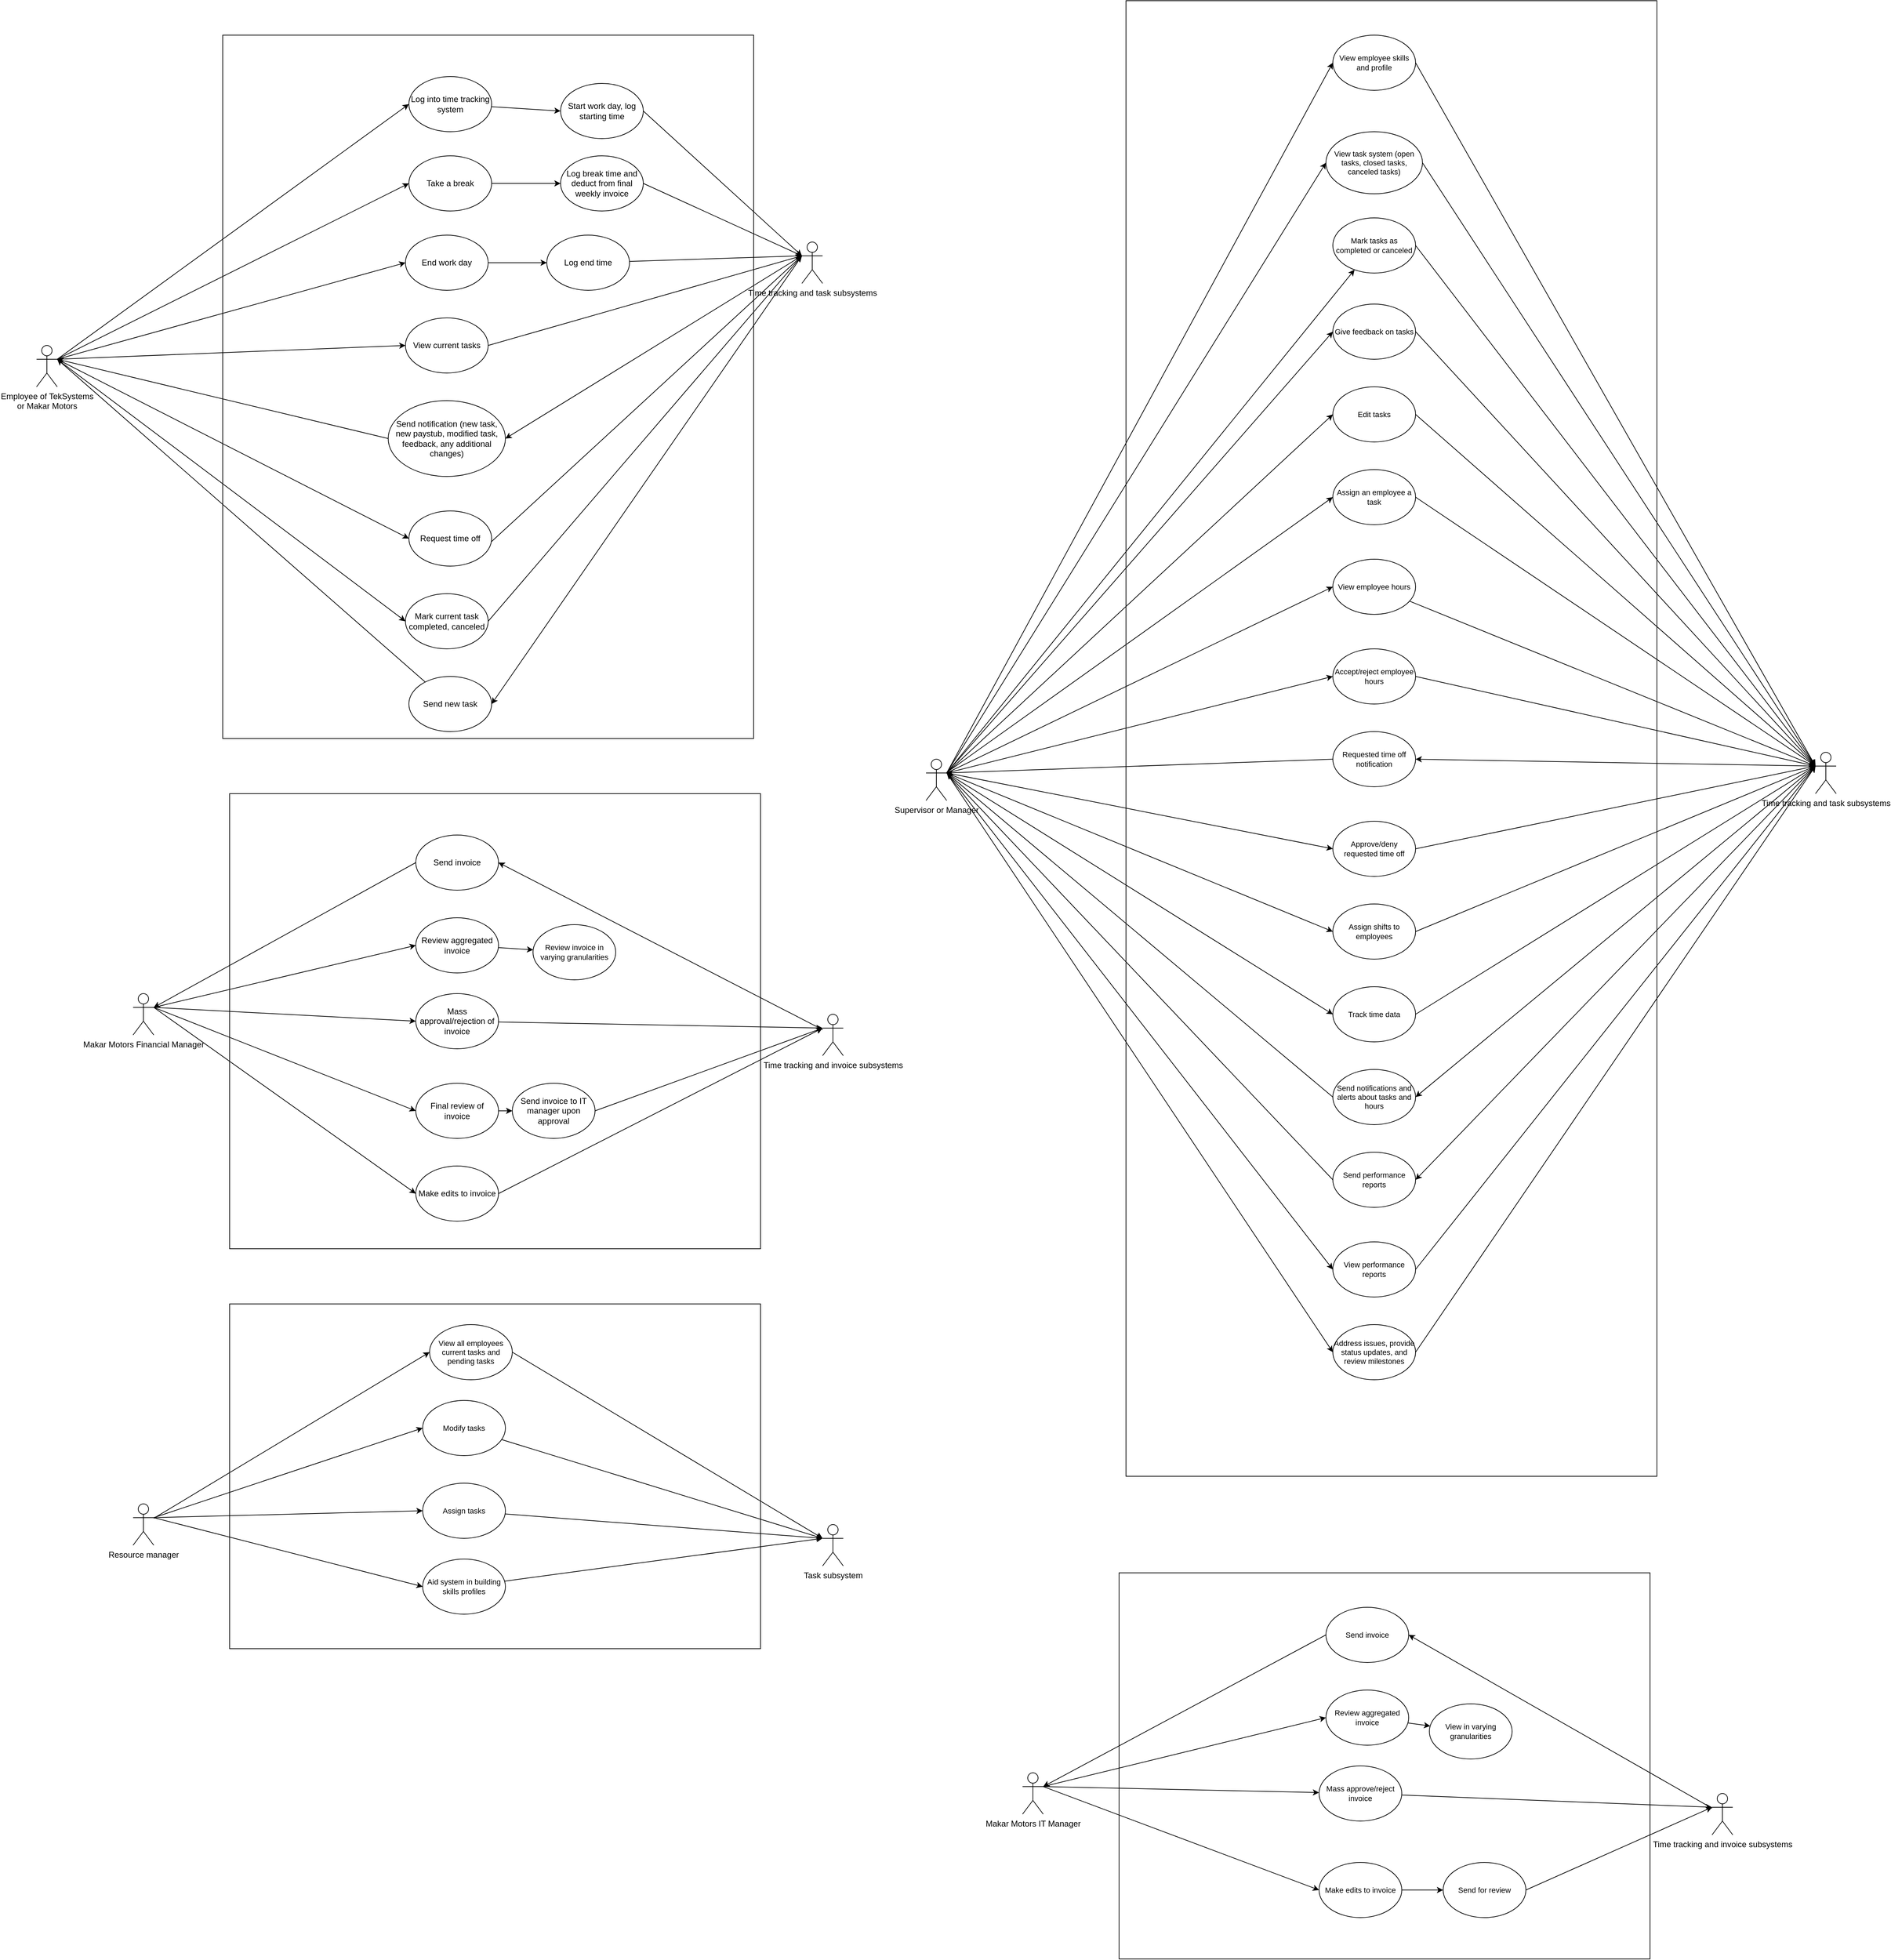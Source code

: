 <mxfile version="21.7.5" type="device">
  <diagram name="Page-1" id="7KC1j4inf83qbPpEGJv1">
    <mxGraphModel dx="2910" dy="1182" grid="1" gridSize="10" guides="1" tooltips="1" connect="1" arrows="1" fold="1" page="1" pageScale="1" pageWidth="850" pageHeight="1100" math="0" shadow="0">
      <root>
        <mxCell id="0" />
        <mxCell id="1" parent="0" />
        <mxCell id="ghmgMcjkGe_6lPEAOB7z-45" value="" style="rounded=0;whiteSpace=wrap;html=1;" parent="1" vertex="1">
          <mxGeometry x="1350" width="770" height="2140" as="geometry" />
        </mxCell>
        <mxCell id="ghmgMcjkGe_6lPEAOB7z-1" value="" style="rounded=0;whiteSpace=wrap;html=1;" parent="1" vertex="1">
          <mxGeometry x="40" y="50" width="770" height="1020" as="geometry" />
        </mxCell>
        <mxCell id="ghmgMcjkGe_6lPEAOB7z-12" style="rounded=0;orthogonalLoop=1;jettySize=auto;html=1;entryX=0;entryY=0.5;entryDx=0;entryDy=0;" parent="1" target="ghmgMcjkGe_6lPEAOB7z-9" edge="1">
          <mxGeometry relative="1" as="geometry">
            <mxPoint x="-200" y="520" as="sourcePoint" />
          </mxGeometry>
        </mxCell>
        <mxCell id="ghmgMcjkGe_6lPEAOB7z-19" style="rounded=0;orthogonalLoop=1;jettySize=auto;html=1;entryX=0;entryY=0.5;entryDx=0;entryDy=0;exitX=1;exitY=0.333;exitDx=0;exitDy=0;exitPerimeter=0;" parent="1" source="ghmgMcjkGe_6lPEAOB7z-2" target="ghmgMcjkGe_6lPEAOB7z-18" edge="1">
          <mxGeometry relative="1" as="geometry" />
        </mxCell>
        <mxCell id="ghmgMcjkGe_6lPEAOB7z-27" style="rounded=0;orthogonalLoop=1;jettySize=auto;html=1;entryX=0;entryY=0.5;entryDx=0;entryDy=0;exitX=1;exitY=0.333;exitDx=0;exitDy=0;exitPerimeter=0;" parent="1" source="ghmgMcjkGe_6lPEAOB7z-2" target="ghmgMcjkGe_6lPEAOB7z-26" edge="1">
          <mxGeometry relative="1" as="geometry" />
        </mxCell>
        <mxCell id="j1xICy_VcYg_8VoHE2_s-1" style="rounded=0;orthogonalLoop=1;jettySize=auto;html=1;entryX=0;entryY=0.5;entryDx=0;entryDy=0;" parent="1" target="ghmgMcjkGe_6lPEAOB7z-94" edge="1">
          <mxGeometry relative="1" as="geometry">
            <mxPoint x="-200" y="520" as="sourcePoint" />
          </mxGeometry>
        </mxCell>
        <mxCell id="j1xICy_VcYg_8VoHE2_s-7" style="edgeStyle=none;shape=connector;rounded=0;orthogonalLoop=1;jettySize=auto;html=1;entryX=0;entryY=0.5;entryDx=0;entryDy=0;labelBackgroundColor=default;strokeColor=default;fontFamily=Helvetica;fontSize=11;fontColor=default;endArrow=classic;" parent="1" target="ghmgMcjkGe_6lPEAOB7z-100" edge="1">
          <mxGeometry relative="1" as="geometry">
            <mxPoint x="-200" y="520" as="sourcePoint" />
          </mxGeometry>
        </mxCell>
        <mxCell id="j1xICy_VcYg_8VoHE2_s-9" style="edgeStyle=none;shape=connector;rounded=0;orthogonalLoop=1;jettySize=auto;html=1;entryX=0;entryY=0.5;entryDx=0;entryDy=0;labelBackgroundColor=default;strokeColor=default;fontFamily=Helvetica;fontSize=11;fontColor=default;endArrow=classic;" parent="1" target="ghmgMcjkGe_6lPEAOB7z-140" edge="1">
          <mxGeometry relative="1" as="geometry">
            <mxPoint x="-200" y="520" as="sourcePoint" />
          </mxGeometry>
        </mxCell>
        <mxCell id="ghmgMcjkGe_6lPEAOB7z-2" value="Employee of TekSystems&lt;br&gt;or Makar Motors" style="shape=umlActor;verticalLabelPosition=bottom;verticalAlign=top;html=1;outlineConnect=0;" parent="1" vertex="1">
          <mxGeometry x="-230" y="500" width="30" height="60" as="geometry" />
        </mxCell>
        <mxCell id="ghmgMcjkGe_6lPEAOB7z-30" style="edgeStyle=none;shape=connector;rounded=0;orthogonalLoop=1;jettySize=auto;html=1;labelBackgroundColor=default;strokeColor=default;fontFamily=Helvetica;fontSize=11;fontColor=default;endArrow=none;startArrow=classic;startFill=1;endFill=0;exitX=0;exitY=0.333;exitDx=0;exitDy=0;exitPerimeter=0;" parent="1" source="ghmgMcjkGe_6lPEAOB7z-4" target="ghmgMcjkGe_6lPEAOB7z-28" edge="1">
          <mxGeometry relative="1" as="geometry">
            <mxPoint x="880" y="370" as="sourcePoint" />
          </mxGeometry>
        </mxCell>
        <mxCell id="j1xICy_VcYg_8VoHE2_s-5" style="edgeStyle=none;shape=connector;rounded=0;orthogonalLoop=1;jettySize=auto;html=1;entryX=1;entryY=0.5;entryDx=0;entryDy=0;labelBackgroundColor=default;strokeColor=default;fontFamily=Helvetica;fontSize=11;fontColor=default;endArrow=classic;exitX=0;exitY=0.333;exitDx=0;exitDy=0;exitPerimeter=0;" parent="1" source="ghmgMcjkGe_6lPEAOB7z-4" target="ghmgMcjkGe_6lPEAOB7z-97" edge="1">
          <mxGeometry relative="1" as="geometry" />
        </mxCell>
        <mxCell id="j1xICy_VcYg_8VoHE2_s-13" style="edgeStyle=none;shape=connector;rounded=0;orthogonalLoop=1;jettySize=auto;html=1;entryX=1;entryY=0.5;entryDx=0;entryDy=0;labelBackgroundColor=default;strokeColor=default;fontFamily=Helvetica;fontSize=11;fontColor=default;endArrow=classic;exitX=0;exitY=0.333;exitDx=0;exitDy=0;exitPerimeter=0;" parent="1" source="ghmgMcjkGe_6lPEAOB7z-4" target="ghmgMcjkGe_6lPEAOB7z-143" edge="1">
          <mxGeometry relative="1" as="geometry" />
        </mxCell>
        <mxCell id="ghmgMcjkGe_6lPEAOB7z-4" value="Time tracking and task subsystems" style="shape=umlActor;verticalLabelPosition=bottom;verticalAlign=top;html=1;outlineConnect=0;" parent="1" vertex="1">
          <mxGeometry x="880" y="350" width="30" height="60" as="geometry" />
        </mxCell>
        <mxCell id="ghmgMcjkGe_6lPEAOB7z-32" style="edgeStyle=none;shape=connector;rounded=0;orthogonalLoop=1;jettySize=auto;html=1;labelBackgroundColor=default;strokeColor=default;fontFamily=Helvetica;fontSize=11;fontColor=default;endArrow=classic;" parent="1" edge="1">
          <mxGeometry relative="1" as="geometry">
            <mxPoint x="910" y="684.901" as="sourcePoint" />
          </mxGeometry>
        </mxCell>
        <mxCell id="ghmgMcjkGe_6lPEAOB7z-35" style="edgeStyle=none;shape=connector;rounded=0;orthogonalLoop=1;jettySize=auto;html=1;entryX=1;entryY=0.5;entryDx=0;entryDy=0;labelBackgroundColor=default;strokeColor=default;fontFamily=Helvetica;fontSize=11;fontColor=default;endArrow=classic;" parent="1" edge="1">
          <mxGeometry relative="1" as="geometry">
            <mxPoint x="910" y="692.927" as="sourcePoint" />
          </mxGeometry>
        </mxCell>
        <mxCell id="ghmgMcjkGe_6lPEAOB7z-14" style="rounded=0;orthogonalLoop=1;jettySize=auto;html=1;entryX=0;entryY=0.5;entryDx=0;entryDy=0;" parent="1" source="ghmgMcjkGe_6lPEAOB7z-9" target="ghmgMcjkGe_6lPEAOB7z-13" edge="1">
          <mxGeometry relative="1" as="geometry" />
        </mxCell>
        <mxCell id="ghmgMcjkGe_6lPEAOB7z-9" value="Log into time tracking system" style="ellipse;whiteSpace=wrap;html=1;" parent="1" vertex="1">
          <mxGeometry x="310" y="110" width="120" height="80" as="geometry" />
        </mxCell>
        <mxCell id="ghmgMcjkGe_6lPEAOB7z-17" style="rounded=0;orthogonalLoop=1;jettySize=auto;html=1;startArrow=none;startFill=0;entryX=0;entryY=0.333;entryDx=0;entryDy=0;entryPerimeter=0;exitX=1;exitY=0.5;exitDx=0;exitDy=0;" parent="1" source="ghmgMcjkGe_6lPEAOB7z-13" target="ghmgMcjkGe_6lPEAOB7z-4" edge="1">
          <mxGeometry relative="1" as="geometry" />
        </mxCell>
        <mxCell id="ghmgMcjkGe_6lPEAOB7z-13" value="Start work day, log starting time" style="ellipse;whiteSpace=wrap;html=1;" parent="1" vertex="1">
          <mxGeometry x="530" y="120" width="120" height="80" as="geometry" />
        </mxCell>
        <mxCell id="ghmgMcjkGe_6lPEAOB7z-21" style="edgeStyle=orthogonalEdgeStyle;rounded=0;orthogonalLoop=1;jettySize=auto;html=1;" parent="1" source="ghmgMcjkGe_6lPEAOB7z-18" target="ghmgMcjkGe_6lPEAOB7z-20" edge="1">
          <mxGeometry relative="1" as="geometry" />
        </mxCell>
        <mxCell id="ghmgMcjkGe_6lPEAOB7z-18" value="Take a break" style="ellipse;whiteSpace=wrap;html=1;" parent="1" vertex="1">
          <mxGeometry x="310" y="225" width="120" height="80" as="geometry" />
        </mxCell>
        <mxCell id="ghmgMcjkGe_6lPEAOB7z-24" style="rounded=0;orthogonalLoop=1;jettySize=auto;html=1;endArrow=classic;endFill=1;startArrow=none;startFill=0;entryX=0;entryY=0.333;entryDx=0;entryDy=0;entryPerimeter=0;exitX=1;exitY=0.5;exitDx=0;exitDy=0;" parent="1" source="ghmgMcjkGe_6lPEAOB7z-20" target="ghmgMcjkGe_6lPEAOB7z-4" edge="1">
          <mxGeometry relative="1" as="geometry" />
        </mxCell>
        <mxCell id="ghmgMcjkGe_6lPEAOB7z-20" value="Log break time and deduct from final weekly invoice" style="ellipse;whiteSpace=wrap;html=1;" parent="1" vertex="1">
          <mxGeometry x="530" y="225" width="120" height="80" as="geometry" />
        </mxCell>
        <mxCell id="ghmgMcjkGe_6lPEAOB7z-29" style="edgeStyle=none;shape=connector;rounded=0;orthogonalLoop=1;jettySize=auto;html=1;labelBackgroundColor=default;strokeColor=default;fontFamily=Helvetica;fontSize=11;fontColor=default;endArrow=classic;" parent="1" source="ghmgMcjkGe_6lPEAOB7z-26" target="ghmgMcjkGe_6lPEAOB7z-28" edge="1">
          <mxGeometry relative="1" as="geometry" />
        </mxCell>
        <mxCell id="ghmgMcjkGe_6lPEAOB7z-26" value="End work day" style="ellipse;whiteSpace=wrap;html=1;" parent="1" vertex="1">
          <mxGeometry x="305" y="340" width="120" height="80" as="geometry" />
        </mxCell>
        <mxCell id="ghmgMcjkGe_6lPEAOB7z-28" value="Log end time" style="ellipse;whiteSpace=wrap;html=1;" parent="1" vertex="1">
          <mxGeometry x="510" y="340" width="120" height="80" as="geometry" />
        </mxCell>
        <mxCell id="ghmgMcjkGe_6lPEAOB7z-47" style="edgeStyle=none;shape=connector;rounded=0;orthogonalLoop=1;jettySize=auto;html=1;entryX=0;entryY=0.5;entryDx=0;entryDy=0;labelBackgroundColor=default;strokeColor=default;fontFamily=Helvetica;fontSize=11;fontColor=default;endArrow=classic;exitX=1;exitY=0.333;exitDx=0;exitDy=0;exitPerimeter=0;" parent="1" source="ghmgMcjkGe_6lPEAOB7z-42" target="ghmgMcjkGe_6lPEAOB7z-43" edge="1">
          <mxGeometry relative="1" as="geometry" />
        </mxCell>
        <mxCell id="ghmgMcjkGe_6lPEAOB7z-48" style="edgeStyle=none;shape=connector;rounded=0;orthogonalLoop=1;jettySize=auto;html=1;entryX=0;entryY=0.5;entryDx=0;entryDy=0;labelBackgroundColor=default;strokeColor=default;fontFamily=Helvetica;fontSize=11;fontColor=default;endArrow=classic;exitX=1;exitY=0.333;exitDx=0;exitDy=0;exitPerimeter=0;" parent="1" source="ghmgMcjkGe_6lPEAOB7z-42" target="ghmgMcjkGe_6lPEAOB7z-44" edge="1">
          <mxGeometry relative="1" as="geometry" />
        </mxCell>
        <mxCell id="ghmgMcjkGe_6lPEAOB7z-52" style="edgeStyle=none;shape=connector;rounded=0;orthogonalLoop=1;jettySize=auto;html=1;entryX=0;entryY=0.5;entryDx=0;entryDy=0;labelBackgroundColor=default;strokeColor=default;fontFamily=Helvetica;fontSize=11;fontColor=default;endArrow=classic;" parent="1" source="ghmgMcjkGe_6lPEAOB7z-42" target="ghmgMcjkGe_6lPEAOB7z-51" edge="1">
          <mxGeometry relative="1" as="geometry" />
        </mxCell>
        <mxCell id="ghmgMcjkGe_6lPEAOB7z-64" style="edgeStyle=none;shape=connector;rounded=0;orthogonalLoop=1;jettySize=auto;html=1;labelBackgroundColor=default;strokeColor=default;fontFamily=Helvetica;fontSize=11;fontColor=default;endArrow=classic;exitX=1;exitY=0.333;exitDx=0;exitDy=0;exitPerimeter=0;" parent="1" source="ghmgMcjkGe_6lPEAOB7z-42" target="ghmgMcjkGe_6lPEAOB7z-63" edge="1">
          <mxGeometry relative="1" as="geometry" />
        </mxCell>
        <mxCell id="ghmgMcjkGe_6lPEAOB7z-66" style="edgeStyle=none;shape=connector;rounded=0;orthogonalLoop=1;jettySize=auto;html=1;entryX=0;entryY=0.5;entryDx=0;entryDy=0;labelBackgroundColor=default;strokeColor=default;fontFamily=Helvetica;fontSize=11;fontColor=default;endArrow=classic;exitX=1;exitY=0.333;exitDx=0;exitDy=0;exitPerimeter=0;" parent="1" source="ghmgMcjkGe_6lPEAOB7z-42" target="ghmgMcjkGe_6lPEAOB7z-65" edge="1">
          <mxGeometry relative="1" as="geometry" />
        </mxCell>
        <mxCell id="ghmgMcjkGe_6lPEAOB7z-68" style="edgeStyle=none;shape=connector;rounded=0;orthogonalLoop=1;jettySize=auto;html=1;entryX=0;entryY=0.5;entryDx=0;entryDy=0;labelBackgroundColor=default;strokeColor=default;fontFamily=Helvetica;fontSize=11;fontColor=default;endArrow=classic;exitX=1;exitY=0.333;exitDx=0;exitDy=0;exitPerimeter=0;" parent="1" source="ghmgMcjkGe_6lPEAOB7z-42" target="ghmgMcjkGe_6lPEAOB7z-67" edge="1">
          <mxGeometry relative="1" as="geometry" />
        </mxCell>
        <mxCell id="j1xICy_VcYg_8VoHE2_s-17" style="edgeStyle=none;shape=connector;rounded=0;orthogonalLoop=1;jettySize=auto;html=1;entryX=0;entryY=0.5;entryDx=0;entryDy=0;labelBackgroundColor=default;strokeColor=default;fontFamily=Helvetica;fontSize=11;fontColor=default;endArrow=classic;exitX=1;exitY=0.333;exitDx=0;exitDy=0;exitPerimeter=0;" parent="1" source="ghmgMcjkGe_6lPEAOB7z-42" target="ghmgMcjkGe_6lPEAOB7z-124" edge="1">
          <mxGeometry relative="1" as="geometry" />
        </mxCell>
        <mxCell id="j1xICy_VcYg_8VoHE2_s-20" style="edgeStyle=none;shape=connector;rounded=0;orthogonalLoop=1;jettySize=auto;html=1;entryX=0;entryY=0.5;entryDx=0;entryDy=0;labelBackgroundColor=default;strokeColor=default;fontFamily=Helvetica;fontSize=11;fontColor=default;endArrow=classic;exitX=1;exitY=0.333;exitDx=0;exitDy=0;exitPerimeter=0;" parent="1" source="ghmgMcjkGe_6lPEAOB7z-42" target="ghmgMcjkGe_6lPEAOB7z-127" edge="1">
          <mxGeometry relative="1" as="geometry" />
        </mxCell>
        <mxCell id="j1xICy_VcYg_8VoHE2_s-25" style="edgeStyle=none;shape=connector;rounded=0;orthogonalLoop=1;jettySize=auto;html=1;entryX=0;entryY=0.5;entryDx=0;entryDy=0;labelBackgroundColor=default;strokeColor=default;fontFamily=Helvetica;fontSize=11;fontColor=default;endArrow=classic;exitX=1;exitY=0.333;exitDx=0;exitDy=0;exitPerimeter=0;" parent="1" source="ghmgMcjkGe_6lPEAOB7z-42" target="ghmgMcjkGe_6lPEAOB7z-133" edge="1">
          <mxGeometry relative="1" as="geometry" />
        </mxCell>
        <mxCell id="j1xICy_VcYg_8VoHE2_s-26" style="edgeStyle=none;shape=connector;rounded=0;orthogonalLoop=1;jettySize=auto;html=1;entryX=0;entryY=0.5;entryDx=0;entryDy=0;labelBackgroundColor=default;strokeColor=default;fontFamily=Helvetica;fontSize=11;fontColor=default;endArrow=classic;exitX=1;exitY=0.333;exitDx=0;exitDy=0;exitPerimeter=0;" parent="1" source="ghmgMcjkGe_6lPEAOB7z-42" target="ghmgMcjkGe_6lPEAOB7z-137" edge="1">
          <mxGeometry relative="1" as="geometry" />
        </mxCell>
        <mxCell id="j1xICy_VcYg_8VoHE2_s-36" style="edgeStyle=none;shape=connector;rounded=0;orthogonalLoop=1;jettySize=auto;html=1;entryX=0;entryY=0.5;entryDx=0;entryDy=0;labelBackgroundColor=default;strokeColor=default;fontFamily=Helvetica;fontSize=11;fontColor=default;endArrow=classic;exitX=1;exitY=0.333;exitDx=0;exitDy=0;exitPerimeter=0;" parent="1" source="ghmgMcjkGe_6lPEAOB7z-42" target="ghmgMcjkGe_6lPEAOB7z-277" edge="1">
          <mxGeometry relative="1" as="geometry" />
        </mxCell>
        <mxCell id="j1xICy_VcYg_8VoHE2_s-42" style="edgeStyle=none;shape=connector;rounded=0;orthogonalLoop=1;jettySize=auto;html=1;entryX=0;entryY=0.5;entryDx=0;entryDy=0;labelBackgroundColor=default;strokeColor=default;fontFamily=Helvetica;fontSize=11;fontColor=default;endArrow=classic;exitX=1;exitY=0.333;exitDx=0;exitDy=0;exitPerimeter=0;" parent="1" source="ghmgMcjkGe_6lPEAOB7z-42" target="ghmgMcjkGe_6lPEAOB7z-286" edge="1">
          <mxGeometry relative="1" as="geometry" />
        </mxCell>
        <mxCell id="j1xICy_VcYg_8VoHE2_s-43" style="edgeStyle=none;shape=connector;rounded=0;orthogonalLoop=1;jettySize=auto;html=1;entryX=0;entryY=0.5;entryDx=0;entryDy=0;labelBackgroundColor=default;strokeColor=default;fontFamily=Helvetica;fontSize=11;fontColor=default;endArrow=classic;exitX=1;exitY=0.333;exitDx=0;exitDy=0;exitPerimeter=0;" parent="1" source="ghmgMcjkGe_6lPEAOB7z-42" target="ghmgMcjkGe_6lPEAOB7z-288" edge="1">
          <mxGeometry relative="1" as="geometry" />
        </mxCell>
        <mxCell id="ghmgMcjkGe_6lPEAOB7z-42" value="Supervisor or Manager" style="shape=umlActor;verticalLabelPosition=bottom;verticalAlign=top;html=1;outlineConnect=0;" parent="1" vertex="1">
          <mxGeometry x="1060" y="1100" width="30" height="60" as="geometry" />
        </mxCell>
        <mxCell id="ghmgMcjkGe_6lPEAOB7z-69" style="edgeStyle=none;shape=connector;rounded=0;orthogonalLoop=1;jettySize=auto;html=1;entryX=0;entryY=0.333;entryDx=0;entryDy=0;entryPerimeter=0;labelBackgroundColor=default;strokeColor=default;fontFamily=Helvetica;fontSize=11;fontColor=default;endArrow=classic;startArrow=none;startFill=0;exitX=1;exitY=0.5;exitDx=0;exitDy=0;" parent="1" source="ghmgMcjkGe_6lPEAOB7z-43" target="ghmgMcjkGe_6lPEAOB7z-46" edge="1">
          <mxGeometry relative="1" as="geometry" />
        </mxCell>
        <mxCell id="ghmgMcjkGe_6lPEAOB7z-43" value="View employee skills and profile" style="ellipse;whiteSpace=wrap;html=1;fontFamily=Helvetica;fontSize=11;fontColor=default;" parent="1" vertex="1">
          <mxGeometry x="1650" y="50" width="120" height="80" as="geometry" />
        </mxCell>
        <mxCell id="ghmgMcjkGe_6lPEAOB7z-70" style="edgeStyle=none;shape=connector;rounded=0;orthogonalLoop=1;jettySize=auto;html=1;entryX=0;entryY=0.333;entryDx=0;entryDy=0;entryPerimeter=0;labelBackgroundColor=default;strokeColor=default;fontFamily=Helvetica;fontSize=11;fontColor=default;endArrow=classic;startArrow=none;startFill=0;exitX=1;exitY=0.5;exitDx=0;exitDy=0;" parent="1" source="ghmgMcjkGe_6lPEAOB7z-44" target="ghmgMcjkGe_6lPEAOB7z-46" edge="1">
          <mxGeometry relative="1" as="geometry" />
        </mxCell>
        <mxCell id="ghmgMcjkGe_6lPEAOB7z-44" value="View task system (open tasks, closed tasks, canceled tasks)" style="ellipse;whiteSpace=wrap;html=1;fontFamily=Helvetica;fontSize=11;fontColor=default;" parent="1" vertex="1">
          <mxGeometry x="1640" y="190" width="140" height="90" as="geometry" />
        </mxCell>
        <mxCell id="j1xICy_VcYg_8VoHE2_s-22" style="edgeStyle=none;shape=connector;rounded=0;orthogonalLoop=1;jettySize=auto;html=1;entryX=1;entryY=0.5;entryDx=0;entryDy=0;labelBackgroundColor=default;strokeColor=default;fontFamily=Helvetica;fontSize=11;fontColor=default;endArrow=classic;exitX=0;exitY=0.333;exitDx=0;exitDy=0;exitPerimeter=0;" parent="1" source="ghmgMcjkGe_6lPEAOB7z-46" target="ghmgMcjkGe_6lPEAOB7z-129" edge="1">
          <mxGeometry relative="1" as="geometry">
            <mxPoint x="2270" y="740" as="sourcePoint" />
          </mxGeometry>
        </mxCell>
        <mxCell id="j1xICy_VcYg_8VoHE2_s-38" style="edgeStyle=none;shape=connector;rounded=0;orthogonalLoop=1;jettySize=auto;html=1;entryX=1;entryY=0.5;entryDx=0;entryDy=0;labelBackgroundColor=default;strokeColor=default;fontFamily=Helvetica;fontSize=11;fontColor=default;endArrow=classic;exitX=0;exitY=0.333;exitDx=0;exitDy=0;exitPerimeter=0;" parent="1" source="ghmgMcjkGe_6lPEAOB7z-46" target="ghmgMcjkGe_6lPEAOB7z-280" edge="1">
          <mxGeometry relative="1" as="geometry" />
        </mxCell>
        <mxCell id="j1xICy_VcYg_8VoHE2_s-40" style="edgeStyle=none;shape=connector;rounded=0;orthogonalLoop=1;jettySize=auto;html=1;entryX=1;entryY=0.5;entryDx=0;entryDy=0;labelBackgroundColor=default;strokeColor=default;fontFamily=Helvetica;fontSize=11;fontColor=default;endArrow=classic;" parent="1" target="ghmgMcjkGe_6lPEAOB7z-283" edge="1">
          <mxGeometry relative="1" as="geometry">
            <mxPoint x="2350" y="1110" as="sourcePoint" />
          </mxGeometry>
        </mxCell>
        <mxCell id="ghmgMcjkGe_6lPEAOB7z-46" value="Time tracking and task subsystems" style="shape=umlActor;verticalLabelPosition=bottom;verticalAlign=top;html=1;outlineConnect=0;" parent="1" vertex="1">
          <mxGeometry x="2350" y="1090" width="30" height="60" as="geometry" />
        </mxCell>
        <mxCell id="ghmgMcjkGe_6lPEAOB7z-51" value="Assign an employee a task" style="ellipse;whiteSpace=wrap;html=1;fontFamily=Helvetica;fontSize=11;fontColor=default;" parent="1" vertex="1">
          <mxGeometry x="1650" y="680" width="120" height="80" as="geometry" />
        </mxCell>
        <mxCell id="ghmgMcjkGe_6lPEAOB7z-71" style="edgeStyle=none;shape=connector;rounded=0;orthogonalLoop=1;jettySize=auto;html=1;entryX=0;entryY=0.333;entryDx=0;entryDy=0;entryPerimeter=0;labelBackgroundColor=default;strokeColor=default;fontFamily=Helvetica;fontSize=11;fontColor=default;endArrow=classic;startArrow=none;startFill=0;exitX=1;exitY=0.5;exitDx=0;exitDy=0;" parent="1" source="ghmgMcjkGe_6lPEAOB7z-63" target="ghmgMcjkGe_6lPEAOB7z-46" edge="1">
          <mxGeometry relative="1" as="geometry" />
        </mxCell>
        <mxCell id="ghmgMcjkGe_6lPEAOB7z-63" value="Mark tasks as completed or canceled" style="ellipse;whiteSpace=wrap;html=1;fontFamily=Helvetica;fontSize=11;fontColor=default;" parent="1" vertex="1">
          <mxGeometry x="1650" y="315" width="120" height="80" as="geometry" />
        </mxCell>
        <mxCell id="ghmgMcjkGe_6lPEAOB7z-72" style="edgeStyle=none;shape=connector;rounded=0;orthogonalLoop=1;jettySize=auto;html=1;entryX=0;entryY=0.333;entryDx=0;entryDy=0;entryPerimeter=0;labelBackgroundColor=default;strokeColor=default;fontFamily=Helvetica;fontSize=11;fontColor=default;endArrow=classic;startArrow=none;startFill=0;exitX=1;exitY=0.5;exitDx=0;exitDy=0;" parent="1" source="ghmgMcjkGe_6lPEAOB7z-65" target="ghmgMcjkGe_6lPEAOB7z-46" edge="1">
          <mxGeometry relative="1" as="geometry" />
        </mxCell>
        <mxCell id="ghmgMcjkGe_6lPEAOB7z-65" value="Give feedback on tasks" style="ellipse;whiteSpace=wrap;html=1;fontFamily=Helvetica;fontSize=11;fontColor=default;" parent="1" vertex="1">
          <mxGeometry x="1650" y="440" width="120" height="80" as="geometry" />
        </mxCell>
        <mxCell id="ghmgMcjkGe_6lPEAOB7z-73" style="edgeStyle=none;shape=connector;rounded=0;orthogonalLoop=1;jettySize=auto;html=1;entryX=0;entryY=0.333;entryDx=0;entryDy=0;entryPerimeter=0;labelBackgroundColor=default;strokeColor=default;fontFamily=Helvetica;fontSize=11;fontColor=default;endArrow=classic;startArrow=none;startFill=0;exitX=1;exitY=0.5;exitDx=0;exitDy=0;" parent="1" source="ghmgMcjkGe_6lPEAOB7z-67" target="ghmgMcjkGe_6lPEAOB7z-46" edge="1">
          <mxGeometry relative="1" as="geometry" />
        </mxCell>
        <mxCell id="j1xICy_VcYg_8VoHE2_s-4" style="edgeStyle=none;shape=connector;rounded=0;orthogonalLoop=1;jettySize=auto;html=1;labelBackgroundColor=default;strokeColor=default;fontFamily=Helvetica;fontSize=11;fontColor=default;endArrow=classic;entryX=0;entryY=0.333;entryDx=0;entryDy=0;entryPerimeter=0;exitX=1;exitY=0.5;exitDx=0;exitDy=0;" parent="1" source="ghmgMcjkGe_6lPEAOB7z-94" target="ghmgMcjkGe_6lPEAOB7z-4" edge="1">
          <mxGeometry relative="1" as="geometry" />
        </mxCell>
        <mxCell id="ghmgMcjkGe_6lPEAOB7z-94" value="View current tasks" style="ellipse;whiteSpace=wrap;html=1;" parent="1" vertex="1">
          <mxGeometry x="305" y="460" width="120" height="80" as="geometry" />
        </mxCell>
        <mxCell id="j1xICy_VcYg_8VoHE2_s-6" style="edgeStyle=none;shape=connector;rounded=0;orthogonalLoop=1;jettySize=auto;html=1;entryX=1;entryY=0.333;entryDx=0;entryDy=0;entryPerimeter=0;labelBackgroundColor=default;strokeColor=default;fontFamily=Helvetica;fontSize=11;fontColor=default;endArrow=classic;exitX=0;exitY=0.5;exitDx=0;exitDy=0;" parent="1" source="ghmgMcjkGe_6lPEAOB7z-97" target="ghmgMcjkGe_6lPEAOB7z-2" edge="1">
          <mxGeometry relative="1" as="geometry" />
        </mxCell>
        <mxCell id="ghmgMcjkGe_6lPEAOB7z-97" value="&lt;font style=&quot;font-size: 12px;&quot;&gt;Send notification (new task, new paystub, modified task, feedback, any additional changes)&lt;/font&gt;" style="ellipse;whiteSpace=wrap;html=1;" parent="1" vertex="1">
          <mxGeometry x="280" y="580" width="170" height="110" as="geometry" />
        </mxCell>
        <mxCell id="j1xICy_VcYg_8VoHE2_s-8" style="edgeStyle=none;shape=connector;rounded=0;orthogonalLoop=1;jettySize=auto;html=1;labelBackgroundColor=default;strokeColor=default;fontFamily=Helvetica;fontSize=11;fontColor=default;endArrow=classic;entryX=0;entryY=0.333;entryDx=0;entryDy=0;entryPerimeter=0;exitX=0.995;exitY=0.561;exitDx=0;exitDy=0;exitPerimeter=0;" parent="1" source="ghmgMcjkGe_6lPEAOB7z-100" target="ghmgMcjkGe_6lPEAOB7z-4" edge="1">
          <mxGeometry relative="1" as="geometry">
            <mxPoint x="880" y="380" as="targetPoint" />
          </mxGeometry>
        </mxCell>
        <mxCell id="ghmgMcjkGe_6lPEAOB7z-100" value="Request time off" style="ellipse;whiteSpace=wrap;html=1;" parent="1" vertex="1">
          <mxGeometry x="310" y="740" width="120" height="80" as="geometry" />
        </mxCell>
        <mxCell id="j1xICy_VcYg_8VoHE2_s-18" style="edgeStyle=none;shape=connector;rounded=0;orthogonalLoop=1;jettySize=auto;html=1;entryX=0;entryY=0.333;entryDx=0;entryDy=0;entryPerimeter=0;labelBackgroundColor=default;strokeColor=default;fontFamily=Helvetica;fontSize=11;fontColor=default;endArrow=classic;" parent="1" source="ghmgMcjkGe_6lPEAOB7z-124" target="ghmgMcjkGe_6lPEAOB7z-46" edge="1">
          <mxGeometry relative="1" as="geometry" />
        </mxCell>
        <mxCell id="ghmgMcjkGe_6lPEAOB7z-124" value="View employee hours" style="ellipse;whiteSpace=wrap;html=1;fontFamily=Helvetica;fontSize=11;fontColor=default;" parent="1" vertex="1">
          <mxGeometry x="1650" y="810" width="120" height="80" as="geometry" />
        </mxCell>
        <mxCell id="j1xICy_VcYg_8VoHE2_s-21" style="edgeStyle=none;shape=connector;rounded=0;orthogonalLoop=1;jettySize=auto;html=1;entryX=0;entryY=0.333;entryDx=0;entryDy=0;entryPerimeter=0;labelBackgroundColor=default;strokeColor=default;fontFamily=Helvetica;fontSize=11;fontColor=default;endArrow=classic;exitX=1;exitY=0.5;exitDx=0;exitDy=0;" parent="1" source="ghmgMcjkGe_6lPEAOB7z-127" target="ghmgMcjkGe_6lPEAOB7z-46" edge="1">
          <mxGeometry relative="1" as="geometry" />
        </mxCell>
        <mxCell id="ghmgMcjkGe_6lPEAOB7z-127" value="Accept/reject employee hours" style="ellipse;whiteSpace=wrap;html=1;fontFamily=Helvetica;fontSize=11;fontColor=default;" parent="1" vertex="1">
          <mxGeometry x="1650" y="940" width="120" height="80" as="geometry" />
        </mxCell>
        <mxCell id="j1xICy_VcYg_8VoHE2_s-23" style="edgeStyle=none;shape=connector;rounded=0;orthogonalLoop=1;jettySize=auto;html=1;labelBackgroundColor=default;strokeColor=default;fontFamily=Helvetica;fontSize=11;fontColor=default;endArrow=classic;exitX=0;exitY=0.5;exitDx=0;exitDy=0;entryX=1;entryY=0.333;entryDx=0;entryDy=0;entryPerimeter=0;" parent="1" source="ghmgMcjkGe_6lPEAOB7z-129" target="ghmgMcjkGe_6lPEAOB7z-42" edge="1">
          <mxGeometry relative="1" as="geometry" />
        </mxCell>
        <mxCell id="ghmgMcjkGe_6lPEAOB7z-129" value="Requested time off notification" style="ellipse;whiteSpace=wrap;html=1;fontFamily=Helvetica;fontSize=11;fontColor=default;" parent="1" vertex="1">
          <mxGeometry x="1650" y="1060" width="120" height="80" as="geometry" />
        </mxCell>
        <mxCell id="j1xICy_VcYg_8VoHE2_s-27" style="edgeStyle=none;shape=connector;rounded=0;orthogonalLoop=1;jettySize=auto;html=1;labelBackgroundColor=default;strokeColor=default;fontFamily=Helvetica;fontSize=11;fontColor=default;endArrow=classic;exitX=1;exitY=0.5;exitDx=0;exitDy=0;entryX=0;entryY=0.333;entryDx=0;entryDy=0;entryPerimeter=0;" parent="1" source="ghmgMcjkGe_6lPEAOB7z-133" target="ghmgMcjkGe_6lPEAOB7z-46" edge="1">
          <mxGeometry relative="1" as="geometry">
            <mxPoint x="2270" y="730" as="targetPoint" />
          </mxGeometry>
        </mxCell>
        <mxCell id="ghmgMcjkGe_6lPEAOB7z-133" value="Approve/deny requested time off" style="ellipse;whiteSpace=wrap;html=1;fontFamily=Helvetica;fontSize=11;fontColor=default;" parent="1" vertex="1">
          <mxGeometry x="1650" y="1190" width="120" height="80" as="geometry" />
        </mxCell>
        <mxCell id="j1xICy_VcYg_8VoHE2_s-28" style="edgeStyle=none;shape=connector;rounded=0;orthogonalLoop=1;jettySize=auto;html=1;entryX=0;entryY=0.333;entryDx=0;entryDy=0;entryPerimeter=0;labelBackgroundColor=default;strokeColor=default;fontFamily=Helvetica;fontSize=11;fontColor=default;endArrow=classic;exitX=1;exitY=0.5;exitDx=0;exitDy=0;" parent="1" source="ghmgMcjkGe_6lPEAOB7z-137" target="ghmgMcjkGe_6lPEAOB7z-46" edge="1">
          <mxGeometry relative="1" as="geometry" />
        </mxCell>
        <mxCell id="ghmgMcjkGe_6lPEAOB7z-137" value="Assign shifts to employees" style="ellipse;whiteSpace=wrap;html=1;fontFamily=Helvetica;fontSize=11;fontColor=default;" parent="1" vertex="1">
          <mxGeometry x="1650" y="1310" width="120" height="80" as="geometry" />
        </mxCell>
        <mxCell id="j1xICy_VcYg_8VoHE2_s-10" style="edgeStyle=none;shape=connector;rounded=0;orthogonalLoop=1;jettySize=auto;html=1;labelBackgroundColor=default;strokeColor=default;fontFamily=Helvetica;fontSize=11;fontColor=default;endArrow=classic;entryX=0;entryY=0.333;entryDx=0;entryDy=0;entryPerimeter=0;exitX=1;exitY=0.5;exitDx=0;exitDy=0;" parent="1" source="ghmgMcjkGe_6lPEAOB7z-140" target="ghmgMcjkGe_6lPEAOB7z-4" edge="1">
          <mxGeometry relative="1" as="geometry">
            <mxPoint x="880" y="380" as="targetPoint" />
          </mxGeometry>
        </mxCell>
        <mxCell id="ghmgMcjkGe_6lPEAOB7z-140" value="Mark current task completed, canceled" style="ellipse;whiteSpace=wrap;html=1;" parent="1" vertex="1">
          <mxGeometry x="305" y="860" width="120" height="80" as="geometry" />
        </mxCell>
        <mxCell id="j1xICy_VcYg_8VoHE2_s-14" style="edgeStyle=none;shape=connector;rounded=0;orthogonalLoop=1;jettySize=auto;html=1;labelBackgroundColor=default;strokeColor=default;fontFamily=Helvetica;fontSize=11;fontColor=default;endArrow=classic;" parent="1" source="ghmgMcjkGe_6lPEAOB7z-143" edge="1">
          <mxGeometry relative="1" as="geometry">
            <mxPoint x="-200" y="520" as="targetPoint" />
          </mxGeometry>
        </mxCell>
        <mxCell id="ghmgMcjkGe_6lPEAOB7z-143" value="Send new task" style="ellipse;whiteSpace=wrap;html=1;" parent="1" vertex="1">
          <mxGeometry x="310" y="980" width="120" height="80" as="geometry" />
        </mxCell>
        <mxCell id="ghmgMcjkGe_6lPEAOB7z-146" value="" style="rounded=0;whiteSpace=wrap;html=1;" parent="1" vertex="1">
          <mxGeometry x="50" y="1150" width="770" height="660" as="geometry" />
        </mxCell>
        <mxCell id="ghmgMcjkGe_6lPEAOB7z-173" style="edgeStyle=none;shape=connector;rounded=0;orthogonalLoop=1;jettySize=auto;html=1;entryX=0;entryY=0.5;entryDx=0;entryDy=0;labelBackgroundColor=default;strokeColor=default;fontFamily=Helvetica;fontSize=11;fontColor=default;endArrow=classic;exitX=1;exitY=0.333;exitDx=0;exitDy=0;exitPerimeter=0;" parent="1" source="ghmgMcjkGe_6lPEAOB7z-150" target="ghmgMcjkGe_6lPEAOB7z-172" edge="1">
          <mxGeometry relative="1" as="geometry" />
        </mxCell>
        <mxCell id="ghmgMcjkGe_6lPEAOB7z-175" style="edgeStyle=none;shape=connector;rounded=0;orthogonalLoop=1;jettySize=auto;html=1;entryX=0;entryY=0.5;entryDx=0;entryDy=0;labelBackgroundColor=default;strokeColor=default;fontFamily=Helvetica;fontSize=11;fontColor=default;endArrow=classic;exitX=1;exitY=0.333;exitDx=0;exitDy=0;exitPerimeter=0;" parent="1" source="ghmgMcjkGe_6lPEAOB7z-150" target="ghmgMcjkGe_6lPEAOB7z-174" edge="1">
          <mxGeometry relative="1" as="geometry" />
        </mxCell>
        <mxCell id="ghmgMcjkGe_6lPEAOB7z-178" style="edgeStyle=none;shape=connector;rounded=0;orthogonalLoop=1;jettySize=auto;html=1;entryX=0;entryY=0.5;entryDx=0;entryDy=0;labelBackgroundColor=default;strokeColor=default;fontFamily=Helvetica;fontSize=11;fontColor=default;endArrow=classic;exitX=1;exitY=0.333;exitDx=0;exitDy=0;exitPerimeter=0;" parent="1" source="ghmgMcjkGe_6lPEAOB7z-150" target="ghmgMcjkGe_6lPEAOB7z-177" edge="1">
          <mxGeometry relative="1" as="geometry" />
        </mxCell>
        <mxCell id="ghmgMcjkGe_6lPEAOB7z-183" style="edgeStyle=none;shape=connector;rounded=0;orthogonalLoop=1;jettySize=auto;html=1;entryX=0;entryY=0.5;entryDx=0;entryDy=0;labelBackgroundColor=default;strokeColor=default;fontFamily=Helvetica;fontSize=11;fontColor=default;endArrow=classic;exitX=1;exitY=0.333;exitDx=0;exitDy=0;exitPerimeter=0;" parent="1" source="ghmgMcjkGe_6lPEAOB7z-150" target="ghmgMcjkGe_6lPEAOB7z-182" edge="1">
          <mxGeometry relative="1" as="geometry" />
        </mxCell>
        <mxCell id="ghmgMcjkGe_6lPEAOB7z-150" value="Makar Motors Financial Manager" style="shape=umlActor;verticalLabelPosition=bottom;verticalAlign=top;html=1;outlineConnect=0;" parent="1" vertex="1">
          <mxGeometry x="-90" y="1440" width="30" height="60" as="geometry" />
        </mxCell>
        <mxCell id="ghmgMcjkGe_6lPEAOB7z-170" style="edgeStyle=none;shape=connector;rounded=0;orthogonalLoop=1;jettySize=auto;html=1;entryX=1;entryY=0.5;entryDx=0;entryDy=0;labelBackgroundColor=default;strokeColor=default;fontFamily=Helvetica;fontSize=11;fontColor=default;endArrow=classic;" parent="1" source="ghmgMcjkGe_6lPEAOB7z-154" target="ghmgMcjkGe_6lPEAOB7z-169" edge="1">
          <mxGeometry relative="1" as="geometry" />
        </mxCell>
        <mxCell id="ghmgMcjkGe_6lPEAOB7z-154" value="Time tracking and invoice subsystems" style="shape=umlActor;verticalLabelPosition=bottom;verticalAlign=top;html=1;outlineConnect=0;" parent="1" vertex="1">
          <mxGeometry x="910" y="1470" width="30" height="60" as="geometry" />
        </mxCell>
        <mxCell id="ghmgMcjkGe_6lPEAOB7z-171" style="edgeStyle=none;shape=connector;rounded=0;orthogonalLoop=1;jettySize=auto;html=1;entryX=1;entryY=0.333;entryDx=0;entryDy=0;entryPerimeter=0;labelBackgroundColor=default;strokeColor=default;fontFamily=Helvetica;fontSize=11;fontColor=default;endArrow=classic;exitX=0;exitY=0.5;exitDx=0;exitDy=0;" parent="1" source="ghmgMcjkGe_6lPEAOB7z-169" target="ghmgMcjkGe_6lPEAOB7z-150" edge="1">
          <mxGeometry relative="1" as="geometry" />
        </mxCell>
        <mxCell id="ghmgMcjkGe_6lPEAOB7z-169" value="Send invoice" style="ellipse;whiteSpace=wrap;html=1;" parent="1" vertex="1">
          <mxGeometry x="320" y="1210" width="120" height="80" as="geometry" />
        </mxCell>
        <mxCell id="ghmgMcjkGe_6lPEAOB7z-186" style="edgeStyle=none;shape=connector;rounded=0;orthogonalLoop=1;jettySize=auto;html=1;labelBackgroundColor=default;strokeColor=default;fontFamily=Helvetica;fontSize=11;fontColor=default;endArrow=classic;" parent="1" source="ghmgMcjkGe_6lPEAOB7z-172" target="ghmgMcjkGe_6lPEAOB7z-185" edge="1">
          <mxGeometry relative="1" as="geometry" />
        </mxCell>
        <mxCell id="ghmgMcjkGe_6lPEAOB7z-172" value="Review aggregated invoice" style="ellipse;whiteSpace=wrap;html=1;" parent="1" vertex="1">
          <mxGeometry x="320" y="1330" width="120" height="80" as="geometry" />
        </mxCell>
        <mxCell id="ghmgMcjkGe_6lPEAOB7z-176" style="edgeStyle=none;shape=connector;rounded=0;orthogonalLoop=1;jettySize=auto;html=1;entryX=0;entryY=0.333;entryDx=0;entryDy=0;entryPerimeter=0;labelBackgroundColor=default;strokeColor=default;fontFamily=Helvetica;fontSize=11;fontColor=default;endArrow=classic;" parent="1" source="ghmgMcjkGe_6lPEAOB7z-174" target="ghmgMcjkGe_6lPEAOB7z-154" edge="1">
          <mxGeometry relative="1" as="geometry" />
        </mxCell>
        <mxCell id="ghmgMcjkGe_6lPEAOB7z-174" value="Mass approval/rejection of invoice" style="ellipse;whiteSpace=wrap;html=1;" parent="1" vertex="1">
          <mxGeometry x="320" y="1440" width="120" height="80" as="geometry" />
        </mxCell>
        <mxCell id="ghmgMcjkGe_6lPEAOB7z-180" style="edgeStyle=none;shape=connector;rounded=0;orthogonalLoop=1;jettySize=auto;html=1;labelBackgroundColor=default;strokeColor=default;fontFamily=Helvetica;fontSize=11;fontColor=default;endArrow=classic;" parent="1" source="ghmgMcjkGe_6lPEAOB7z-177" target="ghmgMcjkGe_6lPEAOB7z-179" edge="1">
          <mxGeometry relative="1" as="geometry" />
        </mxCell>
        <mxCell id="ghmgMcjkGe_6lPEAOB7z-177" value="Final review of invoice" style="ellipse;whiteSpace=wrap;html=1;" parent="1" vertex="1">
          <mxGeometry x="320" y="1570" width="120" height="80" as="geometry" />
        </mxCell>
        <mxCell id="ghmgMcjkGe_6lPEAOB7z-181" style="edgeStyle=none;shape=connector;rounded=0;orthogonalLoop=1;jettySize=auto;html=1;labelBackgroundColor=default;strokeColor=default;fontFamily=Helvetica;fontSize=11;fontColor=default;endArrow=classic;exitX=1;exitY=0.5;exitDx=0;exitDy=0;" parent="1" source="ghmgMcjkGe_6lPEAOB7z-179" edge="1">
          <mxGeometry relative="1" as="geometry">
            <mxPoint x="910" y="1490" as="targetPoint" />
          </mxGeometry>
        </mxCell>
        <mxCell id="ghmgMcjkGe_6lPEAOB7z-179" value="Send invoice to IT manager upon approval" style="ellipse;whiteSpace=wrap;html=1;" parent="1" vertex="1">
          <mxGeometry x="460" y="1570" width="120" height="80" as="geometry" />
        </mxCell>
        <mxCell id="ghmgMcjkGe_6lPEAOB7z-184" style="edgeStyle=none;shape=connector;rounded=0;orthogonalLoop=1;jettySize=auto;html=1;entryX=0;entryY=0.333;entryDx=0;entryDy=0;entryPerimeter=0;labelBackgroundColor=default;strokeColor=default;fontFamily=Helvetica;fontSize=11;fontColor=default;endArrow=classic;exitX=1;exitY=0.5;exitDx=0;exitDy=0;" parent="1" source="ghmgMcjkGe_6lPEAOB7z-182" target="ghmgMcjkGe_6lPEAOB7z-154" edge="1">
          <mxGeometry relative="1" as="geometry" />
        </mxCell>
        <mxCell id="ghmgMcjkGe_6lPEAOB7z-182" value="Make edits to invoice" style="ellipse;whiteSpace=wrap;html=1;" parent="1" vertex="1">
          <mxGeometry x="320" y="1690" width="120" height="80" as="geometry" />
        </mxCell>
        <mxCell id="ghmgMcjkGe_6lPEAOB7z-185" value="Review invoice in varying granularities" style="ellipse;whiteSpace=wrap;html=1;fontFamily=Helvetica;fontSize=11;fontColor=default;" parent="1" vertex="1">
          <mxGeometry x="490" y="1340" width="120" height="80" as="geometry" />
        </mxCell>
        <mxCell id="ghmgMcjkGe_6lPEAOB7z-187" value="" style="rounded=0;whiteSpace=wrap;html=1;" parent="1" vertex="1">
          <mxGeometry x="1340" y="2280" width="770" height="560" as="geometry" />
        </mxCell>
        <mxCell id="ghmgMcjkGe_6lPEAOB7z-213" style="edgeStyle=none;shape=connector;rounded=0;orthogonalLoop=1;jettySize=auto;html=1;labelBackgroundColor=default;strokeColor=default;fontFamily=Helvetica;fontSize=11;fontColor=default;endArrow=classic;entryX=0;entryY=0.5;entryDx=0;entryDy=0;exitX=1;exitY=0.333;exitDx=0;exitDy=0;exitPerimeter=0;" parent="1" source="ghmgMcjkGe_6lPEAOB7z-192" target="ghmgMcjkGe_6lPEAOB7z-212" edge="1">
          <mxGeometry relative="1" as="geometry" />
        </mxCell>
        <mxCell id="ghmgMcjkGe_6lPEAOB7z-218" style="edgeStyle=none;shape=connector;rounded=0;orthogonalLoop=1;jettySize=auto;html=1;labelBackgroundColor=default;strokeColor=default;fontFamily=Helvetica;fontSize=11;fontColor=default;endArrow=classic;exitX=1;exitY=0.333;exitDx=0;exitDy=0;exitPerimeter=0;" parent="1" source="ghmgMcjkGe_6lPEAOB7z-192" target="ghmgMcjkGe_6lPEAOB7z-217" edge="1">
          <mxGeometry relative="1" as="geometry" />
        </mxCell>
        <mxCell id="ghmgMcjkGe_6lPEAOB7z-221" style="edgeStyle=none;shape=connector;rounded=0;orthogonalLoop=1;jettySize=auto;html=1;entryX=0;entryY=0.5;entryDx=0;entryDy=0;labelBackgroundColor=default;strokeColor=default;fontFamily=Helvetica;fontSize=11;fontColor=default;endArrow=classic;exitX=1;exitY=0.333;exitDx=0;exitDy=0;exitPerimeter=0;" parent="1" source="ghmgMcjkGe_6lPEAOB7z-192" target="ghmgMcjkGe_6lPEAOB7z-220" edge="1">
          <mxGeometry relative="1" as="geometry" />
        </mxCell>
        <mxCell id="ghmgMcjkGe_6lPEAOB7z-192" value="Makar Motors IT Manager" style="shape=umlActor;verticalLabelPosition=bottom;verticalAlign=top;html=1;outlineConnect=0;" parent="1" vertex="1">
          <mxGeometry x="1200" y="2570" width="30" height="60" as="geometry" />
        </mxCell>
        <mxCell id="ghmgMcjkGe_6lPEAOB7z-210" style="edgeStyle=none;shape=connector;rounded=0;orthogonalLoop=1;jettySize=auto;html=1;entryX=1;entryY=0.5;entryDx=0;entryDy=0;labelBackgroundColor=default;strokeColor=default;fontFamily=Helvetica;fontSize=11;fontColor=default;endArrow=classic;" parent="1" source="ghmgMcjkGe_6lPEAOB7z-194" target="ghmgMcjkGe_6lPEAOB7z-209" edge="1">
          <mxGeometry relative="1" as="geometry" />
        </mxCell>
        <mxCell id="ghmgMcjkGe_6lPEAOB7z-194" value="Time tracking and invoice subsystems" style="shape=umlActor;verticalLabelPosition=bottom;verticalAlign=top;html=1;outlineConnect=0;" parent="1" vertex="1">
          <mxGeometry x="2200" y="2600" width="30" height="60" as="geometry" />
        </mxCell>
        <mxCell id="ghmgMcjkGe_6lPEAOB7z-211" style="edgeStyle=none;shape=connector;rounded=0;orthogonalLoop=1;jettySize=auto;html=1;entryX=1;entryY=0.333;entryDx=0;entryDy=0;entryPerimeter=0;labelBackgroundColor=default;strokeColor=default;fontFamily=Helvetica;fontSize=11;fontColor=default;endArrow=classic;exitX=0;exitY=0.5;exitDx=0;exitDy=0;" parent="1" source="ghmgMcjkGe_6lPEAOB7z-209" target="ghmgMcjkGe_6lPEAOB7z-192" edge="1">
          <mxGeometry relative="1" as="geometry" />
        </mxCell>
        <mxCell id="ghmgMcjkGe_6lPEAOB7z-209" value="Send invoice" style="ellipse;whiteSpace=wrap;html=1;fontFamily=Helvetica;fontSize=11;fontColor=default;" parent="1" vertex="1">
          <mxGeometry x="1640" y="2330" width="120" height="80" as="geometry" />
        </mxCell>
        <mxCell id="ghmgMcjkGe_6lPEAOB7z-216" style="edgeStyle=none;shape=connector;rounded=0;orthogonalLoop=1;jettySize=auto;html=1;labelBackgroundColor=default;strokeColor=default;fontFamily=Helvetica;fontSize=11;fontColor=default;endArrow=classic;" parent="1" source="ghmgMcjkGe_6lPEAOB7z-212" target="ghmgMcjkGe_6lPEAOB7z-214" edge="1">
          <mxGeometry relative="1" as="geometry" />
        </mxCell>
        <mxCell id="ghmgMcjkGe_6lPEAOB7z-212" value="Review aggregated invoice" style="ellipse;whiteSpace=wrap;html=1;fontFamily=Helvetica;fontSize=11;fontColor=default;" parent="1" vertex="1">
          <mxGeometry x="1640" y="2450" width="120" height="80" as="geometry" />
        </mxCell>
        <mxCell id="ghmgMcjkGe_6lPEAOB7z-214" value="View in varying granularities" style="ellipse;whiteSpace=wrap;html=1;fontFamily=Helvetica;fontSize=11;fontColor=default;" parent="1" vertex="1">
          <mxGeometry x="1790" y="2470" width="120" height="80" as="geometry" />
        </mxCell>
        <mxCell id="ghmgMcjkGe_6lPEAOB7z-219" style="edgeStyle=none;shape=connector;rounded=0;orthogonalLoop=1;jettySize=auto;html=1;entryX=0;entryY=0.333;entryDx=0;entryDy=0;entryPerimeter=0;labelBackgroundColor=default;strokeColor=default;fontFamily=Helvetica;fontSize=11;fontColor=default;endArrow=classic;" parent="1" source="ghmgMcjkGe_6lPEAOB7z-217" target="ghmgMcjkGe_6lPEAOB7z-194" edge="1">
          <mxGeometry relative="1" as="geometry" />
        </mxCell>
        <mxCell id="ghmgMcjkGe_6lPEAOB7z-217" value="Mass approve/reject invoice" style="ellipse;whiteSpace=wrap;html=1;fontFamily=Helvetica;fontSize=11;fontColor=default;" parent="1" vertex="1">
          <mxGeometry x="1630" y="2560" width="120" height="80" as="geometry" />
        </mxCell>
        <mxCell id="ghmgMcjkGe_6lPEAOB7z-223" style="edgeStyle=none;shape=connector;rounded=0;orthogonalLoop=1;jettySize=auto;html=1;labelBackgroundColor=default;strokeColor=default;fontFamily=Helvetica;fontSize=11;fontColor=default;endArrow=classic;" parent="1" source="ghmgMcjkGe_6lPEAOB7z-220" target="ghmgMcjkGe_6lPEAOB7z-222" edge="1">
          <mxGeometry relative="1" as="geometry" />
        </mxCell>
        <mxCell id="ghmgMcjkGe_6lPEAOB7z-220" value="Make edits to invoice" style="ellipse;whiteSpace=wrap;html=1;fontFamily=Helvetica;fontSize=11;fontColor=default;" parent="1" vertex="1">
          <mxGeometry x="1630" y="2700" width="120" height="80" as="geometry" />
        </mxCell>
        <mxCell id="ghmgMcjkGe_6lPEAOB7z-224" style="edgeStyle=none;shape=connector;rounded=0;orthogonalLoop=1;jettySize=auto;html=1;entryX=0;entryY=0.333;entryDx=0;entryDy=0;entryPerimeter=0;labelBackgroundColor=default;strokeColor=default;fontFamily=Helvetica;fontSize=11;fontColor=default;endArrow=classic;exitX=1;exitY=0.5;exitDx=0;exitDy=0;" parent="1" source="ghmgMcjkGe_6lPEAOB7z-222" target="ghmgMcjkGe_6lPEAOB7z-194" edge="1">
          <mxGeometry relative="1" as="geometry" />
        </mxCell>
        <mxCell id="ghmgMcjkGe_6lPEAOB7z-222" value="Send for review" style="ellipse;whiteSpace=wrap;html=1;fontFamily=Helvetica;fontSize=11;fontColor=default;" parent="1" vertex="1">
          <mxGeometry x="1810" y="2700" width="120" height="80" as="geometry" />
        </mxCell>
        <mxCell id="ghmgMcjkGe_6lPEAOB7z-225" value="" style="rounded=0;whiteSpace=wrap;html=1;" parent="1" vertex="1">
          <mxGeometry x="50" y="1890" width="770" height="500" as="geometry" />
        </mxCell>
        <mxCell id="ghmgMcjkGe_6lPEAOB7z-250" style="edgeStyle=none;shape=connector;rounded=0;orthogonalLoop=1;jettySize=auto;html=1;entryX=0;entryY=0.5;entryDx=0;entryDy=0;labelBackgroundColor=default;strokeColor=default;fontFamily=Helvetica;fontSize=11;fontColor=default;endArrow=classic;" parent="1" source="ghmgMcjkGe_6lPEAOB7z-230" target="ghmgMcjkGe_6lPEAOB7z-249" edge="1">
          <mxGeometry relative="1" as="geometry" />
        </mxCell>
        <mxCell id="ghmgMcjkGe_6lPEAOB7z-253" style="edgeStyle=none;shape=connector;rounded=0;orthogonalLoop=1;jettySize=auto;html=1;entryX=0;entryY=0.5;entryDx=0;entryDy=0;labelBackgroundColor=default;strokeColor=default;fontFamily=Helvetica;fontSize=11;fontColor=default;endArrow=classic;exitX=1;exitY=0.333;exitDx=0;exitDy=0;exitPerimeter=0;" parent="1" source="ghmgMcjkGe_6lPEAOB7z-230" target="ghmgMcjkGe_6lPEAOB7z-252" edge="1">
          <mxGeometry relative="1" as="geometry" />
        </mxCell>
        <mxCell id="ghmgMcjkGe_6lPEAOB7z-256" style="edgeStyle=none;shape=connector;rounded=0;orthogonalLoop=1;jettySize=auto;html=1;entryX=0;entryY=0.5;entryDx=0;entryDy=0;labelBackgroundColor=default;strokeColor=default;fontFamily=Helvetica;fontSize=11;fontColor=default;endArrow=classic;exitX=1;exitY=0.333;exitDx=0;exitDy=0;exitPerimeter=0;" parent="1" source="ghmgMcjkGe_6lPEAOB7z-230" target="ghmgMcjkGe_6lPEAOB7z-255" edge="1">
          <mxGeometry relative="1" as="geometry" />
        </mxCell>
        <mxCell id="ghmgMcjkGe_6lPEAOB7z-259" style="edgeStyle=none;shape=connector;rounded=0;orthogonalLoop=1;jettySize=auto;html=1;entryX=0;entryY=0.5;entryDx=0;entryDy=0;labelBackgroundColor=default;strokeColor=default;fontFamily=Helvetica;fontSize=11;fontColor=default;endArrow=classic;" parent="1" target="ghmgMcjkGe_6lPEAOB7z-258" edge="1">
          <mxGeometry relative="1" as="geometry">
            <mxPoint x="-60" y="2200" as="sourcePoint" />
          </mxGeometry>
        </mxCell>
        <mxCell id="ghmgMcjkGe_6lPEAOB7z-230" value="Resource manager" style="shape=umlActor;verticalLabelPosition=bottom;verticalAlign=top;html=1;outlineConnect=0;" parent="1" vertex="1">
          <mxGeometry x="-90" y="2180" width="30" height="60" as="geometry" />
        </mxCell>
        <mxCell id="ghmgMcjkGe_6lPEAOB7z-232" value="Task subsystem" style="shape=umlActor;verticalLabelPosition=bottom;verticalAlign=top;html=1;outlineConnect=0;" parent="1" vertex="1">
          <mxGeometry x="910" y="2210" width="30" height="60" as="geometry" />
        </mxCell>
        <mxCell id="ghmgMcjkGe_6lPEAOB7z-251" style="edgeStyle=none;shape=connector;rounded=0;orthogonalLoop=1;jettySize=auto;html=1;entryX=0;entryY=0.333;entryDx=0;entryDy=0;entryPerimeter=0;labelBackgroundColor=default;strokeColor=default;fontFamily=Helvetica;fontSize=11;fontColor=default;endArrow=classic;exitX=1;exitY=0.5;exitDx=0;exitDy=0;" parent="1" source="ghmgMcjkGe_6lPEAOB7z-249" target="ghmgMcjkGe_6lPEAOB7z-232" edge="1">
          <mxGeometry relative="1" as="geometry" />
        </mxCell>
        <mxCell id="ghmgMcjkGe_6lPEAOB7z-249" value="View all employees current tasks and pending tasks" style="ellipse;whiteSpace=wrap;html=1;fontFamily=Helvetica;fontSize=11;fontColor=default;" parent="1" vertex="1">
          <mxGeometry x="340" y="1920" width="120" height="80" as="geometry" />
        </mxCell>
        <mxCell id="ghmgMcjkGe_6lPEAOB7z-254" style="edgeStyle=none;shape=connector;rounded=0;orthogonalLoop=1;jettySize=auto;html=1;labelBackgroundColor=default;strokeColor=default;fontFamily=Helvetica;fontSize=11;fontColor=default;endArrow=classic;" parent="1" source="ghmgMcjkGe_6lPEAOB7z-252" edge="1">
          <mxGeometry relative="1" as="geometry">
            <mxPoint x="910" y="2230" as="targetPoint" />
          </mxGeometry>
        </mxCell>
        <mxCell id="ghmgMcjkGe_6lPEAOB7z-252" value="Modify tasks" style="ellipse;whiteSpace=wrap;html=1;fontFamily=Helvetica;fontSize=11;fontColor=default;" parent="1" vertex="1">
          <mxGeometry x="330" y="2030" width="120" height="80" as="geometry" />
        </mxCell>
        <mxCell id="ghmgMcjkGe_6lPEAOB7z-257" style="edgeStyle=none;shape=connector;rounded=0;orthogonalLoop=1;jettySize=auto;html=1;labelBackgroundColor=default;strokeColor=default;fontFamily=Helvetica;fontSize=11;fontColor=default;endArrow=classic;" parent="1" source="ghmgMcjkGe_6lPEAOB7z-255" edge="1">
          <mxGeometry relative="1" as="geometry">
            <mxPoint x="910" y="2230" as="targetPoint" />
          </mxGeometry>
        </mxCell>
        <mxCell id="ghmgMcjkGe_6lPEAOB7z-255" value="Assign tasks" style="ellipse;whiteSpace=wrap;html=1;fontFamily=Helvetica;fontSize=11;fontColor=default;" parent="1" vertex="1">
          <mxGeometry x="330" y="2150" width="120" height="80" as="geometry" />
        </mxCell>
        <mxCell id="ghmgMcjkGe_6lPEAOB7z-260" style="edgeStyle=none;shape=connector;rounded=0;orthogonalLoop=1;jettySize=auto;html=1;entryX=0;entryY=0.333;entryDx=0;entryDy=0;entryPerimeter=0;labelBackgroundColor=default;strokeColor=default;fontFamily=Helvetica;fontSize=11;fontColor=default;endArrow=classic;" parent="1" source="ghmgMcjkGe_6lPEAOB7z-258" target="ghmgMcjkGe_6lPEAOB7z-232" edge="1">
          <mxGeometry relative="1" as="geometry" />
        </mxCell>
        <mxCell id="ghmgMcjkGe_6lPEAOB7z-258" value="Aid system in building skills profiles" style="ellipse;whiteSpace=wrap;html=1;fontFamily=Helvetica;fontSize=11;fontColor=default;" parent="1" vertex="1">
          <mxGeometry x="330" y="2260" width="120" height="80" as="geometry" />
        </mxCell>
        <mxCell id="j1xICy_VcYg_8VoHE2_s-37" style="edgeStyle=none;shape=connector;rounded=0;orthogonalLoop=1;jettySize=auto;html=1;entryX=0;entryY=0.333;entryDx=0;entryDy=0;entryPerimeter=0;labelBackgroundColor=default;strokeColor=default;fontFamily=Helvetica;fontSize=11;fontColor=default;endArrow=classic;exitX=1;exitY=0.5;exitDx=0;exitDy=0;" parent="1" source="ghmgMcjkGe_6lPEAOB7z-277" target="ghmgMcjkGe_6lPEAOB7z-46" edge="1">
          <mxGeometry relative="1" as="geometry" />
        </mxCell>
        <mxCell id="ghmgMcjkGe_6lPEAOB7z-277" value="Track time data" style="ellipse;whiteSpace=wrap;html=1;fontFamily=Helvetica;fontSize=11;fontColor=default;" parent="1" vertex="1">
          <mxGeometry x="1650" y="1430" width="120" height="80" as="geometry" />
        </mxCell>
        <mxCell id="j1xICy_VcYg_8VoHE2_s-39" style="edgeStyle=none;shape=connector;rounded=0;orthogonalLoop=1;jettySize=auto;html=1;labelBackgroundColor=default;strokeColor=default;fontFamily=Helvetica;fontSize=11;fontColor=default;endArrow=classic;exitX=0;exitY=0.5;exitDx=0;exitDy=0;entryX=1;entryY=0.333;entryDx=0;entryDy=0;entryPerimeter=0;" parent="1" source="ghmgMcjkGe_6lPEAOB7z-280" target="ghmgMcjkGe_6lPEAOB7z-42" edge="1">
          <mxGeometry relative="1" as="geometry" />
        </mxCell>
        <mxCell id="ghmgMcjkGe_6lPEAOB7z-280" value="Send notifications and alerts about tasks and hours" style="ellipse;whiteSpace=wrap;html=1;fontFamily=Helvetica;fontSize=11;fontColor=default;" parent="1" vertex="1">
          <mxGeometry x="1650" y="1550" width="120" height="80" as="geometry" />
        </mxCell>
        <mxCell id="j1xICy_VcYg_8VoHE2_s-41" style="edgeStyle=none;shape=connector;rounded=0;orthogonalLoop=1;jettySize=auto;html=1;labelBackgroundColor=default;strokeColor=default;fontFamily=Helvetica;fontSize=11;fontColor=default;endArrow=classic;exitX=0;exitY=0.5;exitDx=0;exitDy=0;" parent="1" source="ghmgMcjkGe_6lPEAOB7z-283" edge="1">
          <mxGeometry relative="1" as="geometry">
            <mxPoint x="1090" y="1120" as="targetPoint" />
            <mxPoint x="1650" y="1680" as="sourcePoint" />
          </mxGeometry>
        </mxCell>
        <mxCell id="ghmgMcjkGe_6lPEAOB7z-283" value="Send performance reports" style="ellipse;whiteSpace=wrap;html=1;fontFamily=Helvetica;fontSize=11;fontColor=default;" parent="1" vertex="1">
          <mxGeometry x="1650" y="1670" width="120" height="80" as="geometry" />
        </mxCell>
        <mxCell id="j1xICy_VcYg_8VoHE2_s-44" style="edgeStyle=none;shape=connector;rounded=0;orthogonalLoop=1;jettySize=auto;html=1;labelBackgroundColor=default;strokeColor=default;fontFamily=Helvetica;fontSize=11;fontColor=default;endArrow=classic;exitX=1;exitY=0.5;exitDx=0;exitDy=0;" parent="1" source="ghmgMcjkGe_6lPEAOB7z-286" edge="1">
          <mxGeometry relative="1" as="geometry">
            <mxPoint x="2350" y="1110" as="targetPoint" />
          </mxGeometry>
        </mxCell>
        <mxCell id="ghmgMcjkGe_6lPEAOB7z-286" value="View performance reports" style="ellipse;whiteSpace=wrap;html=1;fontFamily=Helvetica;fontSize=11;fontColor=default;" parent="1" vertex="1">
          <mxGeometry x="1650" y="1800" width="120" height="80" as="geometry" />
        </mxCell>
        <mxCell id="j1xICy_VcYg_8VoHE2_s-45" style="edgeStyle=none;shape=connector;rounded=0;orthogonalLoop=1;jettySize=auto;html=1;labelBackgroundColor=default;strokeColor=default;fontFamily=Helvetica;fontSize=11;fontColor=default;endArrow=classic;entryX=0;entryY=0.333;entryDx=0;entryDy=0;entryPerimeter=0;exitX=1;exitY=0.5;exitDx=0;exitDy=0;" parent="1" source="ghmgMcjkGe_6lPEAOB7z-288" target="ghmgMcjkGe_6lPEAOB7z-46" edge="1">
          <mxGeometry relative="1" as="geometry" />
        </mxCell>
        <mxCell id="ghmgMcjkGe_6lPEAOB7z-288" value="Address issues, provide status updates, and review milestones" style="ellipse;whiteSpace=wrap;html=1;fontFamily=Helvetica;fontSize=11;fontColor=default;" parent="1" vertex="1">
          <mxGeometry x="1650" y="1920" width="120" height="80" as="geometry" />
        </mxCell>
        <mxCell id="j1xICy_VcYg_8VoHE2_s-16" value="" style="edgeStyle=none;shape=connector;rounded=0;orthogonalLoop=1;jettySize=auto;html=1;entryX=0;entryY=0.333;entryDx=0;entryDy=0;entryPerimeter=0;labelBackgroundColor=default;strokeColor=default;fontFamily=Helvetica;fontSize=11;fontColor=default;endArrow=classic;startArrow=none;startFill=0;exitX=1;exitY=0.5;exitDx=0;exitDy=0;" parent="1" source="ghmgMcjkGe_6lPEAOB7z-51" target="ghmgMcjkGe_6lPEAOB7z-46" edge="1">
          <mxGeometry relative="1" as="geometry">
            <mxPoint x="1547" y="695" as="sourcePoint" />
            <mxPoint x="2220" y="345" as="targetPoint" />
          </mxGeometry>
        </mxCell>
        <mxCell id="ghmgMcjkGe_6lPEAOB7z-67" value="Edit tasks" style="ellipse;whiteSpace=wrap;html=1;fontFamily=Helvetica;fontSize=11;fontColor=default;" parent="1" vertex="1">
          <mxGeometry x="1650" y="560" width="120" height="80" as="geometry" />
        </mxCell>
      </root>
    </mxGraphModel>
  </diagram>
</mxfile>
